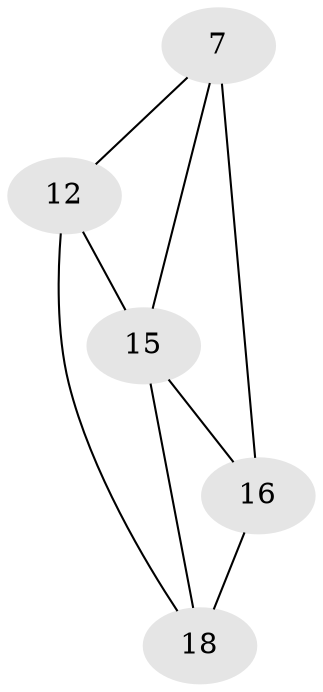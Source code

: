 // original degree distribution, {2: 0.37254901960784315, 1: 0.19607843137254902, 0: 0.21568627450980393, 6: 0.0196078431372549, 4: 0.0392156862745098, 5: 0.0196078431372549, 3: 0.11764705882352941, 7: 0.0196078431372549}
// Generated by graph-tools (version 1.1) at 2025/35/03/04/25 23:35:44]
// undirected, 5 vertices, 8 edges
graph export_dot {
  node [color=gray90,style=filled];
  7;
  12;
  15;
  16;
  18;
  7 -- 12 [weight=1.0];
  7 -- 15 [weight=1.0];
  7 -- 16 [weight=2.0];
  12 -- 15 [weight=1.0];
  12 -- 18 [weight=1.0];
  15 -- 16 [weight=1.0];
  15 -- 18 [weight=2.0];
  16 -- 18 [weight=3.0];
}
